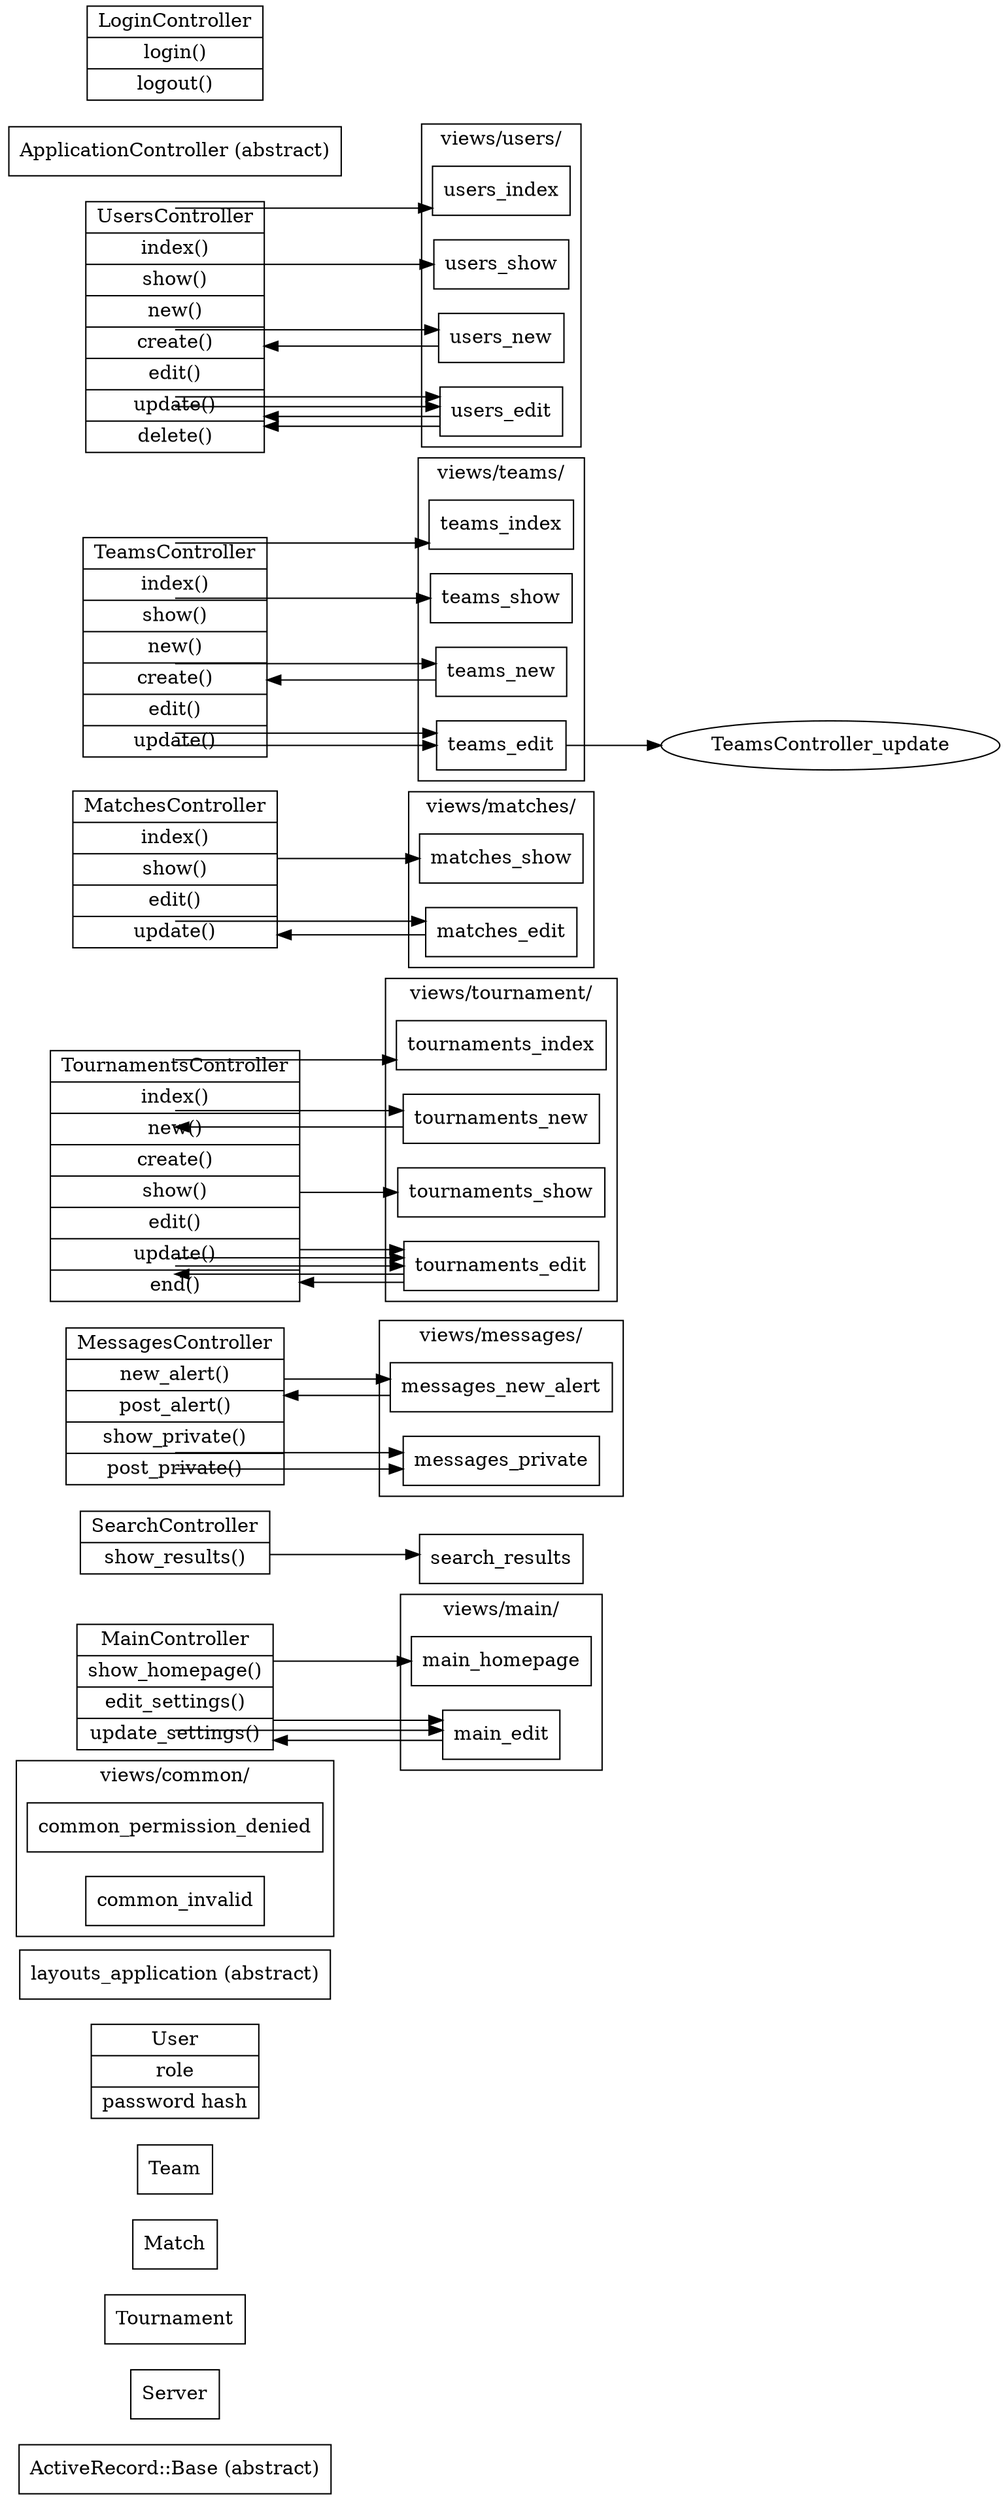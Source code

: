 digraph systemModel {
	rankdir="LR";
	splines="ortho";

	subgraph _clusterModels {
		label="Models"
		node[shape="record"];

		BaseModel[label="<main> ActiveRecord::Base (abstract)"]

		Server[label="<main> Server"];
		Tournament[label="<main> Tournament"];
		Match[label="<main> Match"];
		Team[label="<main> Team"];
		User[label="<main> User | <attr_role> role | <attr_pw> password hash"];
	}

	subgraph _clusterViews {
		label="views/";
		node[shape="rectangle"]

		layouts_application[label="layouts_application (abstract)"]
		subgraph clusterViewsCommon {
			label="views/common/";
			common_permission_denied;
			common_invalid;
		}
		subgraph clusterViewsMain {
			label="views/main/";
			main_homepage;
			main_edit;
		}
		search_results;
		subgraph clusterViewsMessages {
			label="views/messages/";
			messages_new_alert;
			messages_private;
		}
		subgraph clusterViewsTournament {
			label="views/tournament/";
			tournaments_index;
			tournaments_show;
			tournaments_new;
			tournaments_edit;
		}
		subgraph clusterViewsMatches {
			label="views/matches/";
			matches_show;
			matches_edit;
		}
		subgraph clusterViewsTeams {
			label="views/teams/";
			teams_index;
			teams_show;
			teams_new;
			teams_edit;
		}
		subgraph clusterViewsUsers {
			label="views/users/";
			users_index;
			users_new;
			users_show;
			users_edit;
		}
	}

	subgraph _clusterControllers {
		label="Controllers";
		node[shape="record"];

		ApplicationController[label="<main> ApplicationController (abstract)"];

		MainController[label="<main> MainController | <index> show_homepage() | <edit> edit_settings() | <update> update_settings()"];
		LoginController[label="<main> LoginController | <login> login() | <logout> logout()"];
		SearchController[label="<main> SearchController | <show_results> show_results()"];
		MessagesController[label="<main> MessagesController | <new_alert> new_alert() | <post_alert> post_alert() | <show_private> show_private() | <post_private> post_private()"];
		TournamentsController[label="<main> TournamentsController | <index> index() | <new> new() | <create> create() | <show> show() | <edit> edit() | <update> update() | <end> end()"];
		MatchesController[label="<main> MatchesController | <index> index() | <show> show() | <edit> edit() | <update> update()"];
		TeamsController[label="<main> TeamsController | <index> index() | <show> show() | <new> new() | <create> create() | <edit> edit() | <update> update()"]
		UsersController[label="<main> UsersController | <index> index() | <show> show() | <new> new() | <create> create() | <edit> edit() | <update> update() | <delete> delete()"]
	}

	/*
	subgraph inheritance {
		# Kludge: Have a arrow going both ways, but one invisible, so
		# that it doesn't try to force a position

		# models

		Server:main -> BaseModel[arrowhead=onormal];
		BaseModel -> Server:main[style=invis];

		Tournament:main -> BaseModel[arrowhead=onormal];
		BaseModel -> Tournament:main[style=invis];

		Match:main -> BaseModel[arrowhead=onormal];
		BaseModel -> Match:main[style=invis];

		Team:main -> BaseModel[arrowhead=onormal];
		BaseModel -> Team:main[style=invis];

		User:main -> BaseModel[arrowhead=onormal];
		BaseModel -> User:main[style=invis];

		# views

		common_permission_denied -> layouts_application[arrowhead=onormal];
		layouts_application -> common_permission_denied[style=invis];

		common_invalid -> layouts_application[arrowhead=onormal];
		layouts_application -> common_invalid[style=invis];

		main_homepage -> layouts_application[arrowhead=onormal];
		layouts_application -> main_homepage[style=invis];

		main_edit -> layouts_application[arrowhead=onormal];
		layouts_application -> main_edit[style=invis];

		messages_new_alert -> layouts_application[arrowhead=onormal];
		layouts_application -> messages_new_alert[style=invis];

		messages_private -> layouts_application[arrowhead=onormal];
		layouts_application -> messages_private[style=invis];

		tournaments_index -> layouts_application[arrowhead=onormal];
		layouts_application -> tournaments_index[style=invis];

		tournaments_show -> layouts_application[arrowhead=onormal];
		layouts_application -> tournaments_show[style=invis];

		tournaments_new -> layouts_application[arrowhead=onormal];
		layouts_application -> tournaments_new[style=invis];

		tournaments_edit -> layouts_application[arrowhead=onormal];
		layouts_application -> tournaments_edit[style=invis];

		matches_show -> layouts_application[arrowhead=onormal];
		layouts_application -> matches_show[style=invis];

		matches_edit -> layouts_application[arrowhead=onormal];
		layouts_application -> matches_edit[style=invis];

		teams_index -> layouts_application[arrowhead=onormal];
		layouts_application -> teams_index[style=invis];

		teams_show -> layouts_application[arrowhead=onormal];
		layouts_application -> teams_show[style=invis];

		teams_new -> layouts_application[arrowhead=onormal];
		layouts_application -> teams_new[style=invis];

		teams_edit -> layouts_application[arrowhead=onormal];
		layouts_application -> teams_edit[style=invis];

		users_index -> layouts_application[arrowhead=onormal];
		layouts_application -> users_index[style=invis];

		users_new -> layouts_application[arrowhead=onormal];
		layouts_application -> users_new[style=invis];

		users_show -> layouts_application[arrowhead=onormal];
		layouts_application -> users_show[style=invis];

		users_edit -> layouts_application[arrowhead=onormal];
		layouts_application -> users_edit[style=invis];

		# controllers

		MainController:main -> ApplicationController[arrowhead="onormal"];
		ApplicationController -> MainController:main[style=invis];

		TournamentsController:main -> ApplicationController[arrowhead="onormal"];
		ApplicationController -> TournamentsController:main[style=invis];

		MessagesController:main -> ApplicationController[arrowhead="onormal"];
		ApplicationController -> MessagesController:main[style=invis];

		LoginController:main -> ApplicationController[arrowhead="onormal"];
		ApplicationController -> LoginController:main[style=invis];

		SearchController:main -> ApplicationController[arrowhead="onormal"];
		ApplicationController -> SearchController:main[style=invis];

		UsersController:main -> ApplicationController[arrowhead="onormal"];
		ApplicationController -> UsersController:main[style=invis];

		MatchesController:main -> ApplicationController[arrowhead="onormal"];
		ApplicationController -> MatchesController:main[style=invis];
	}
	*/

	subgraph controller2view {
		MainController:index -> main_homepage;
		MainController:edit -> main_edit -> MainController:update;
		#MainController:edit -> common_permission_denied;
		MainController:update -> main_edit;
		#MainController:update -> common_permission_denied;

		#LoginController:login -> common_permission_denied;
		#LoginController:logout -> common_invalid;

		SearchController:show_results -> search_results;

		MessagesController:new_alert -> messages_new_alert -> MessagesController:post_alert;
		MessagesController:show_private -> messages_private;
		MessagesController:post_private -> messages_private;
		#MessagesController:new_alert -> commmon_permission_denied;
		#MessagesController:post_alert -> commmon_permission_denied;
		#Messagescontroller:show_private -> common_permission_denied;
		#Messagescontroller:post_private -> common_permission_denied;

		TournamentsController:index -> tournaments_index;
		TournamentsController:new -> tournaments_new -> TournamentsController:create;
		TournamentsController:create -> tournaments_edit -> TournamentsController:end;
		TournamentsController:show -> tournaments_show;
		TournamentsController:edit -> tournaments_edit -> TournamentsController:update;
		TournamentsController:update -> tournaments_edit
		#TournamentsController:new -> common_permission_denied;
		#TournamentsController:create -> common_permission_denied;
		#TournamentsController:edit -> common_permission_denied;
		#TournamentsController:update -> common_permission_denied;
		#TournamentsController:end -> common_permission_denied;

		MatchesController:show -> matches_show;
		MatchesController:edit -> matches_edit -> MatchesController:update;
		#MatchesController:edit -> common_permission_denied;
		#MatchesController:update -> common_permission_denied;

		TeamsController:index -> teams_index;
		TeamsController:show -> teams_show;
		TeamsController:new -> teams_new -> TeamsController:create;
		TeamsController:create -> teams_edit;
		TeamsController:edit -> teams_edit -> TeamsController_update;
		#TeamsController:new -> common_permission_denied;
		#TeamsController:create -> common_permission_denied;
		#TeamsController:edit -> common_permission_denied;
		#TeamsController:update -> common_permission_denied;

		UsersController:index -> users_index;
		UsersController:new -> users_new -> UsersController:create;
		UsersController:edit -> users_edit -> UsersController:delete;
		UsersController:show -> users_show;
		UsersController:edit -> users_edit -> UsersController:update
		# TODO: permission_denied
	}
}

